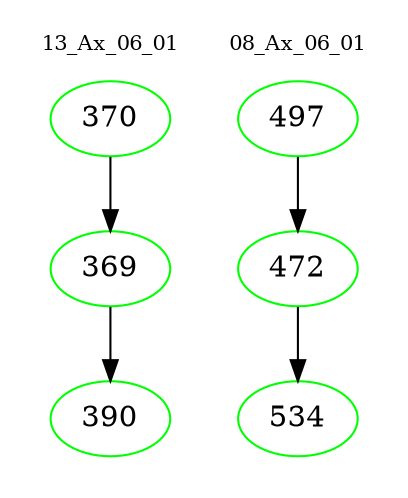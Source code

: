 digraph{
subgraph cluster_0 {
color = white
label = "13_Ax_06_01";
fontsize=10;
T0_370 [label="370", color="green"]
T0_370 -> T0_369 [color="black"]
T0_369 [label="369", color="green"]
T0_369 -> T0_390 [color="black"]
T0_390 [label="390", color="green"]
}
subgraph cluster_1 {
color = white
label = "08_Ax_06_01";
fontsize=10;
T1_497 [label="497", color="green"]
T1_497 -> T1_472 [color="black"]
T1_472 [label="472", color="green"]
T1_472 -> T1_534 [color="black"]
T1_534 [label="534", color="green"]
}
}
